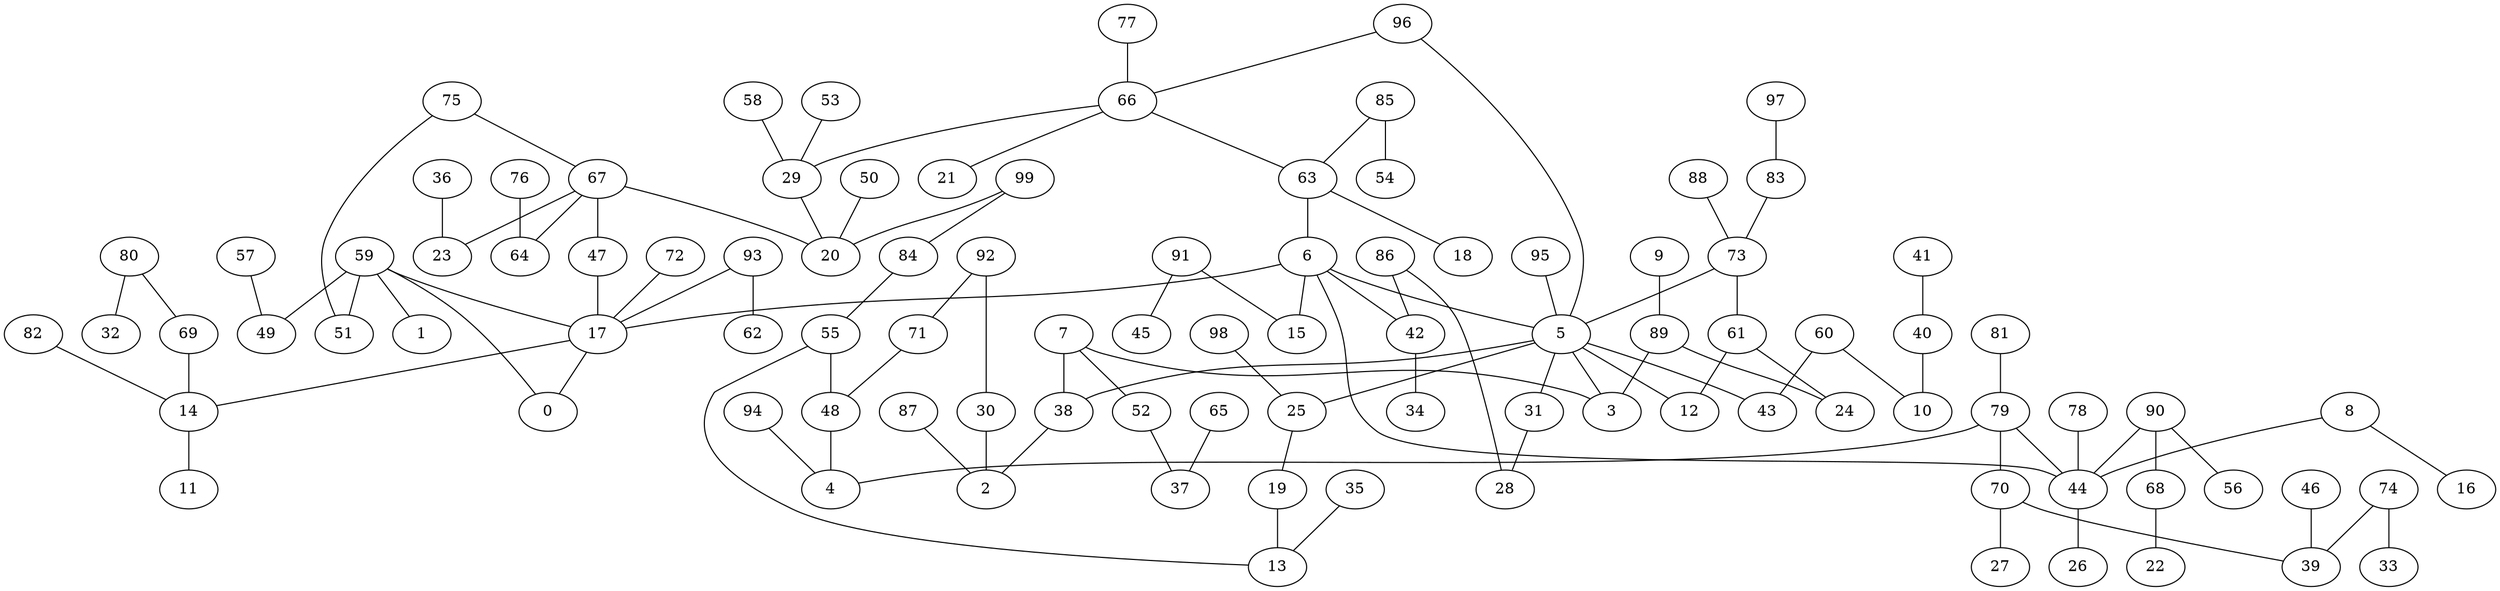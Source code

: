 digraph GG_graph {

subgraph G_graph {
edge [color = black]
"71" -> "48" [dir = none]
"82" -> "14" [dir = none]
"48" -> "4" [dir = none]
"91" -> "45" [dir = none]
"91" -> "15" [dir = none]
"97" -> "83" [dir = none]
"36" -> "23" [dir = none]
"72" -> "17" [dir = none]
"76" -> "64" [dir = none]
"87" -> "2" [dir = none]
"52" -> "37" [dir = none]
"53" -> "29" [dir = none]
"92" -> "30" [dir = none]
"46" -> "39" [dir = none]
"94" -> "4" [dir = none]
"41" -> "40" [dir = none]
"40" -> "10" [dir = none]
"83" -> "73" [dir = none]
"9" -> "89" [dir = none]
"63" -> "18" [dir = none]
"63" -> "6" [dir = none]
"77" -> "66" [dir = none]
"14" -> "11" [dir = none]
"93" -> "62" [dir = none]
"93" -> "17" [dir = none]
"25" -> "19" [dir = none]
"90" -> "68" [dir = none]
"90" -> "56" [dir = none]
"90" -> "44" [dir = none]
"17" -> "0" [dir = none]
"17" -> "14" [dir = none]
"78" -> "44" [dir = none]
"5" -> "12" [dir = none]
"5" -> "43" [dir = none]
"5" -> "25" [dir = none]
"5" -> "38" [dir = none]
"5" -> "3" [dir = none]
"73" -> "61" [dir = none]
"73" -> "5" [dir = none]
"75" -> "67" [dir = none]
"85" -> "54" [dir = none]
"85" -> "63" [dir = none]
"70" -> "27" [dir = none]
"70" -> "39" [dir = none]
"66" -> "21" [dir = none]
"66" -> "29" [dir = none]
"66" -> "63" [dir = none]
"42" -> "34" [dir = none]
"80" -> "32" [dir = none]
"80" -> "69" [dir = none]
"99" -> "84" [dir = none]
"99" -> "20" [dir = none]
"29" -> "20" [dir = none]
"79" -> "4" [dir = none]
"79" -> "70" [dir = none]
"79" -> "44" [dir = none]
"38" -> "2" [dir = none]
"86" -> "28" [dir = none]
"86" -> "42" [dir = none]
"95" -> "5" [dir = none]
"19" -> "13" [dir = none]
"81" -> "79" [dir = none]
"69" -> "14" [dir = none]
"89" -> "24" [dir = none]
"89" -> "3" [dir = none]
"98" -> "25" [dir = none]
"60" -> "10" [dir = none]
"60" -> "43" [dir = none]
"65" -> "37" [dir = none]
"7" -> "52" [dir = none]
"7" -> "38" [dir = none]
"30" -> "2" [dir = none]
"84" -> "55" [dir = none]
"58" -> "29" [dir = none]
"44" -> "26" [dir = none]
"88" -> "73" [dir = none]
"57" -> "49" [dir = none]
"31" -> "28" [dir = none]
"68" -> "22" [dir = none]
"74" -> "33" [dir = none]
"74" -> "39" [dir = none]
"96" -> "5" [dir = none]
"47" -> "17" [dir = none]
"35" -> "13" [dir = none]
"8" -> "16" [dir = none]
"8" -> "44" [dir = none]
"50" -> "20" [dir = none]
"67" -> "64" [dir = none]
"67" -> "23" [dir = none]
"67" -> "20" [dir = none]
"59" -> "1" [dir = none]
"59" -> "51" [dir = none]
"59" -> "49" [dir = none]
"59" -> "17" [dir = none]
"6" -> "17" [dir = none]
"6" -> "15" [dir = none]
"6" -> "42" [dir = none]
"6" -> "5" [dir = none]
"6" -> "44" [dir = none]
"75" -> "51" [dir = none]
"5" -> "31" [dir = none]
"96" -> "66" [dir = none]
"7" -> "3" [dir = none]
"55" -> "48" [dir = none]
"92" -> "71" [dir = none]
"67" -> "47" [dir = none]
"55" -> "13" [dir = none]
"61" -> "24" [dir = none]
"59" -> "0" [dir = none]
"61" -> "12" [dir = none]
}

}
